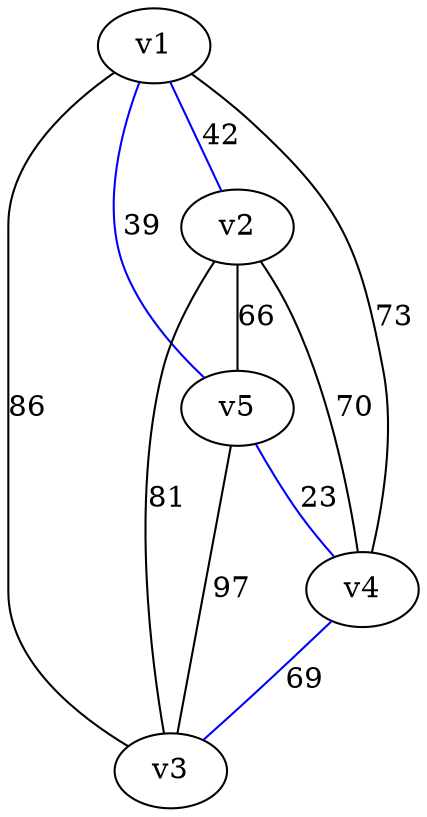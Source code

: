 graph
{
//best
v1--v5 [label="39" color=blue];
v5--v4 [label="23" color=blue];
v1--v2 [label="42" color=blue];
v4--v3 [label="69" color=blue];
//other
v1--v3 [label="86"];
v1--v4 [label="73"];
v2--v3 [label="81"];
v2--v4 [label="70"];
v2--v5 [label="66"];
v3--v5 [label="97"];
}